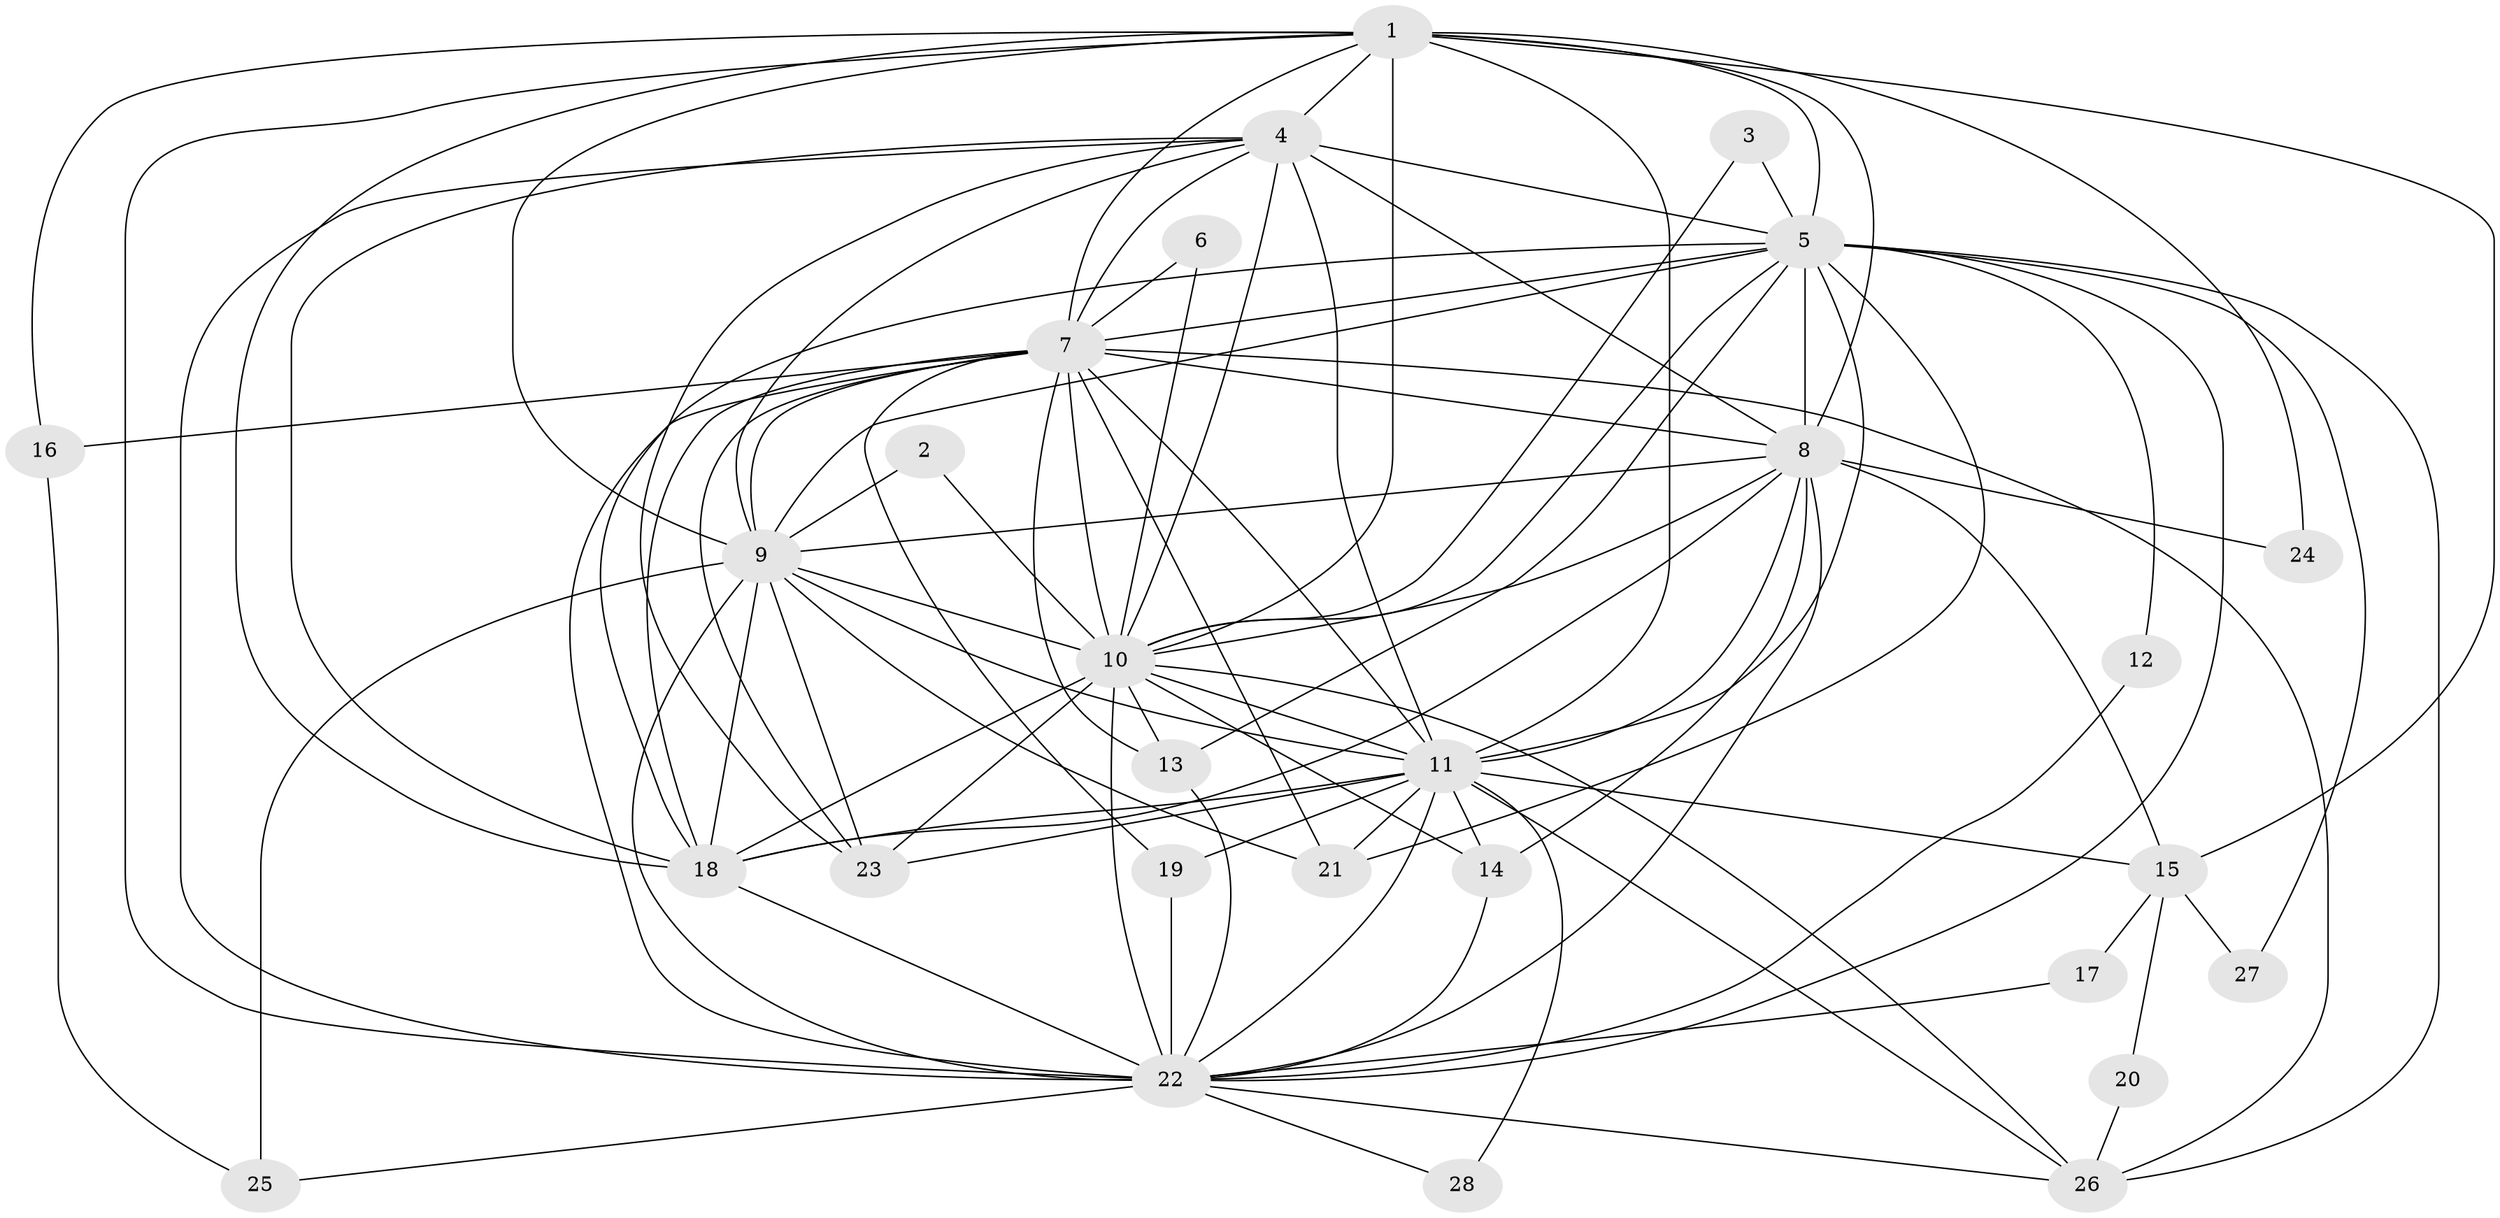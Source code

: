 // original degree distribution, {10: 0.01818181818181818, 17: 0.01818181818181818, 18: 0.01818181818181818, 11: 0.01818181818181818, 13: 0.01818181818181818, 16: 0.03636363636363636, 19: 0.03636363636363636, 15: 0.01818181818181818, 4: 0.09090909090909091, 2: 0.4727272727272727, 3: 0.23636363636363636, 5: 0.01818181818181818}
// Generated by graph-tools (version 1.1) at 2025/49/03/09/25 03:49:33]
// undirected, 28 vertices, 96 edges
graph export_dot {
graph [start="1"]
  node [color=gray90,style=filled];
  1;
  2;
  3;
  4;
  5;
  6;
  7;
  8;
  9;
  10;
  11;
  12;
  13;
  14;
  15;
  16;
  17;
  18;
  19;
  20;
  21;
  22;
  23;
  24;
  25;
  26;
  27;
  28;
  1 -- 4 [weight=1.0];
  1 -- 5 [weight=1.0];
  1 -- 7 [weight=1.0];
  1 -- 8 [weight=1.0];
  1 -- 9 [weight=1.0];
  1 -- 10 [weight=1.0];
  1 -- 11 [weight=2.0];
  1 -- 15 [weight=1.0];
  1 -- 16 [weight=1.0];
  1 -- 18 [weight=1.0];
  1 -- 22 [weight=1.0];
  1 -- 24 [weight=1.0];
  2 -- 9 [weight=1.0];
  2 -- 10 [weight=1.0];
  3 -- 5 [weight=1.0];
  3 -- 10 [weight=1.0];
  4 -- 5 [weight=1.0];
  4 -- 7 [weight=1.0];
  4 -- 8 [weight=1.0];
  4 -- 9 [weight=1.0];
  4 -- 10 [weight=2.0];
  4 -- 11 [weight=1.0];
  4 -- 18 [weight=1.0];
  4 -- 22 [weight=1.0];
  4 -- 23 [weight=1.0];
  5 -- 7 [weight=1.0];
  5 -- 8 [weight=1.0];
  5 -- 9 [weight=1.0];
  5 -- 10 [weight=2.0];
  5 -- 11 [weight=1.0];
  5 -- 12 [weight=1.0];
  5 -- 13 [weight=1.0];
  5 -- 18 [weight=1.0];
  5 -- 21 [weight=1.0];
  5 -- 22 [weight=1.0];
  5 -- 26 [weight=1.0];
  5 -- 27 [weight=1.0];
  6 -- 7 [weight=1.0];
  6 -- 10 [weight=1.0];
  7 -- 8 [weight=1.0];
  7 -- 9 [weight=1.0];
  7 -- 10 [weight=1.0];
  7 -- 11 [weight=2.0];
  7 -- 13 [weight=1.0];
  7 -- 16 [weight=1.0];
  7 -- 18 [weight=1.0];
  7 -- 19 [weight=1.0];
  7 -- 21 [weight=1.0];
  7 -- 22 [weight=1.0];
  7 -- 23 [weight=1.0];
  7 -- 26 [weight=1.0];
  8 -- 9 [weight=1.0];
  8 -- 10 [weight=2.0];
  8 -- 11 [weight=1.0];
  8 -- 14 [weight=1.0];
  8 -- 15 [weight=1.0];
  8 -- 18 [weight=1.0];
  8 -- 22 [weight=1.0];
  8 -- 24 [weight=2.0];
  9 -- 10 [weight=1.0];
  9 -- 11 [weight=1.0];
  9 -- 18 [weight=1.0];
  9 -- 21 [weight=2.0];
  9 -- 22 [weight=2.0];
  9 -- 23 [weight=1.0];
  9 -- 25 [weight=2.0];
  10 -- 11 [weight=1.0];
  10 -- 13 [weight=1.0];
  10 -- 14 [weight=1.0];
  10 -- 18 [weight=1.0];
  10 -- 22 [weight=1.0];
  10 -- 23 [weight=1.0];
  10 -- 26 [weight=1.0];
  11 -- 14 [weight=1.0];
  11 -- 15 [weight=1.0];
  11 -- 18 [weight=1.0];
  11 -- 19 [weight=1.0];
  11 -- 21 [weight=1.0];
  11 -- 22 [weight=1.0];
  11 -- 23 [weight=1.0];
  11 -- 26 [weight=1.0];
  11 -- 28 [weight=1.0];
  12 -- 22 [weight=1.0];
  13 -- 22 [weight=1.0];
  14 -- 22 [weight=1.0];
  15 -- 17 [weight=1.0];
  15 -- 20 [weight=1.0];
  15 -- 27 [weight=1.0];
  16 -- 25 [weight=1.0];
  17 -- 22 [weight=1.0];
  18 -- 22 [weight=2.0];
  19 -- 22 [weight=1.0];
  20 -- 26 [weight=1.0];
  22 -- 25 [weight=1.0];
  22 -- 26 [weight=1.0];
  22 -- 28 [weight=1.0];
}
